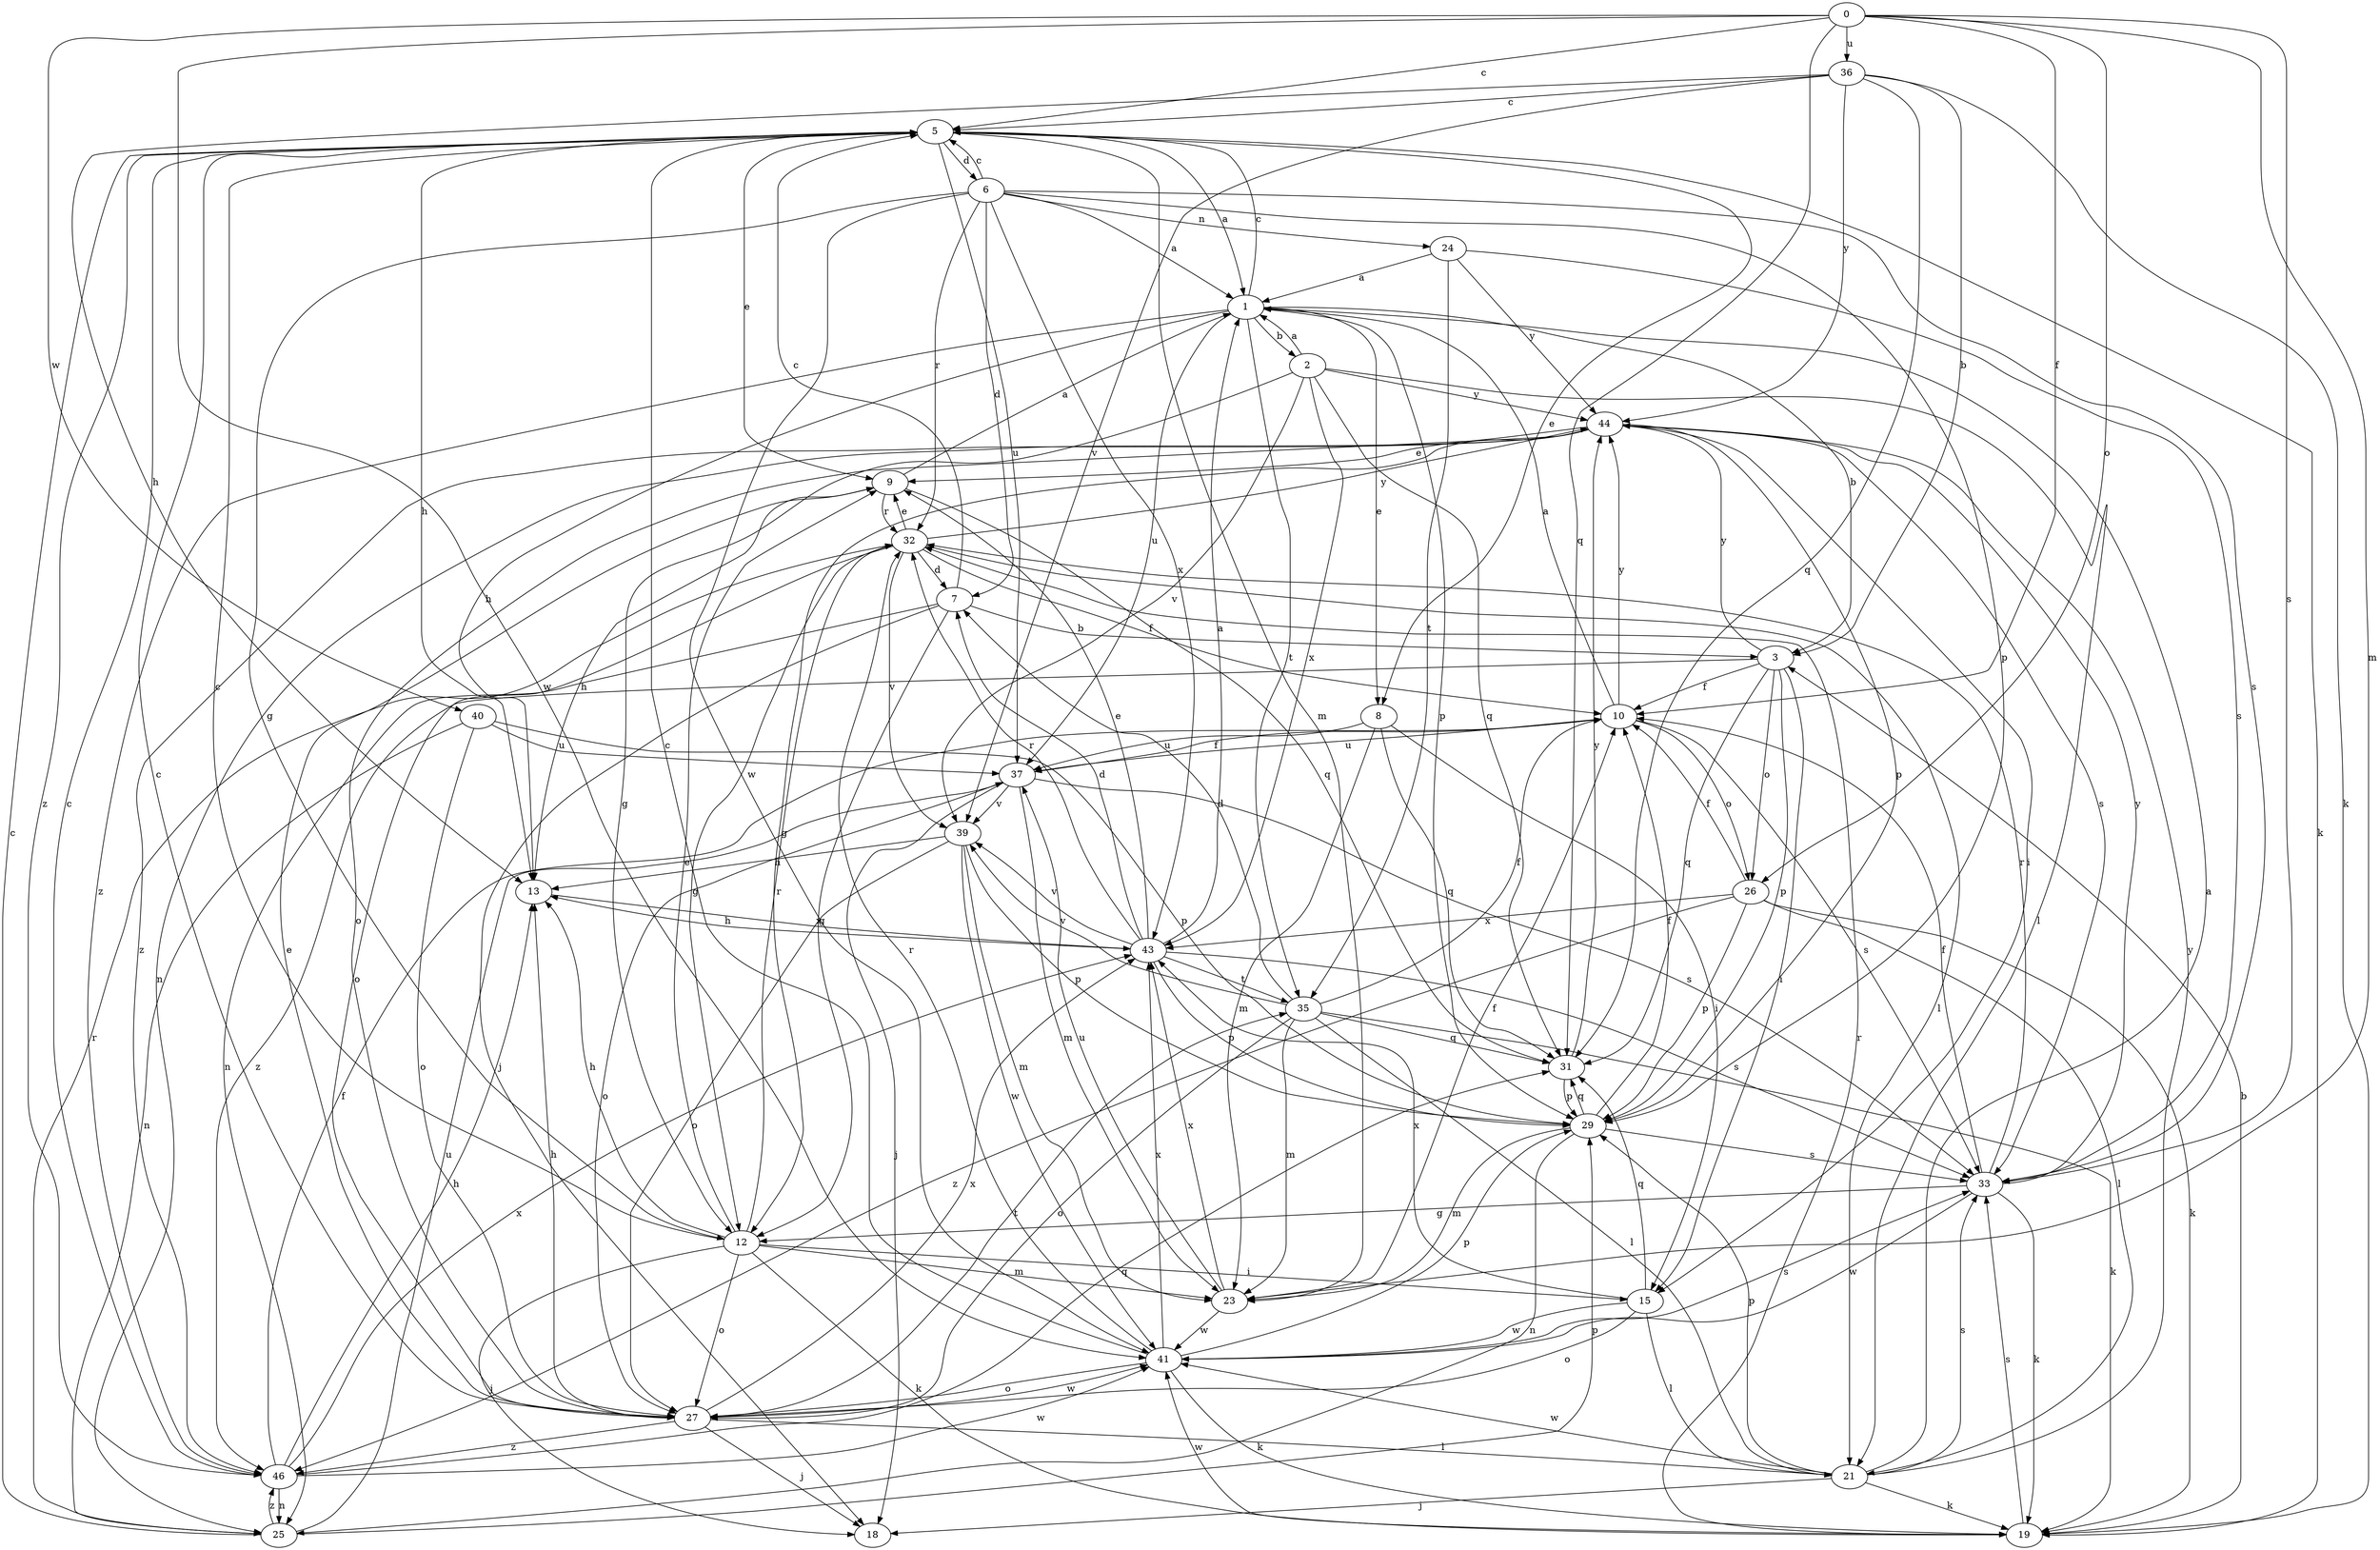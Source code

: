 strict digraph  {
0;
1;
2;
3;
5;
6;
7;
8;
9;
10;
12;
13;
15;
18;
19;
21;
23;
24;
25;
26;
27;
29;
31;
32;
33;
35;
36;
37;
39;
40;
41;
43;
44;
46;
0 -> 5  [label=c];
0 -> 10  [label=f];
0 -> 23  [label=m];
0 -> 26  [label=o];
0 -> 31  [label=q];
0 -> 33  [label=s];
0 -> 36  [label=u];
0 -> 40  [label=w];
0 -> 41  [label=w];
1 -> 2  [label=b];
1 -> 3  [label=b];
1 -> 5  [label=c];
1 -> 8  [label=e];
1 -> 13  [label=h];
1 -> 29  [label=p];
1 -> 35  [label=t];
1 -> 37  [label=u];
1 -> 46  [label=z];
2 -> 1  [label=a];
2 -> 12  [label=g];
2 -> 21  [label=l];
2 -> 31  [label=q];
2 -> 39  [label=v];
2 -> 43  [label=x];
2 -> 44  [label=y];
3 -> 10  [label=f];
3 -> 15  [label=i];
3 -> 26  [label=o];
3 -> 29  [label=p];
3 -> 31  [label=q];
3 -> 44  [label=y];
3 -> 46  [label=z];
5 -> 1  [label=a];
5 -> 6  [label=d];
5 -> 8  [label=e];
5 -> 9  [label=e];
5 -> 13  [label=h];
5 -> 19  [label=k];
5 -> 23  [label=m];
5 -> 37  [label=u];
5 -> 46  [label=z];
6 -> 1  [label=a];
6 -> 5  [label=c];
6 -> 7  [label=d];
6 -> 12  [label=g];
6 -> 24  [label=n];
6 -> 29  [label=p];
6 -> 32  [label=r];
6 -> 33  [label=s];
6 -> 41  [label=w];
6 -> 43  [label=x];
7 -> 3  [label=b];
7 -> 5  [label=c];
7 -> 12  [label=g];
7 -> 18  [label=j];
7 -> 25  [label=n];
8 -> 15  [label=i];
8 -> 23  [label=m];
8 -> 31  [label=q];
8 -> 37  [label=u];
9 -> 1  [label=a];
9 -> 13  [label=h];
9 -> 31  [label=q];
9 -> 32  [label=r];
10 -> 1  [label=a];
10 -> 26  [label=o];
10 -> 33  [label=s];
10 -> 37  [label=u];
10 -> 44  [label=y];
12 -> 5  [label=c];
12 -> 9  [label=e];
12 -> 13  [label=h];
12 -> 15  [label=i];
12 -> 18  [label=j];
12 -> 19  [label=k];
12 -> 23  [label=m];
12 -> 27  [label=o];
12 -> 32  [label=r];
13 -> 43  [label=x];
15 -> 21  [label=l];
15 -> 27  [label=o];
15 -> 31  [label=q];
15 -> 41  [label=w];
15 -> 43  [label=x];
19 -> 3  [label=b];
19 -> 32  [label=r];
19 -> 33  [label=s];
19 -> 41  [label=w];
21 -> 1  [label=a];
21 -> 18  [label=j];
21 -> 19  [label=k];
21 -> 29  [label=p];
21 -> 33  [label=s];
21 -> 41  [label=w];
21 -> 44  [label=y];
23 -> 10  [label=f];
23 -> 37  [label=u];
23 -> 41  [label=w];
23 -> 43  [label=x];
24 -> 1  [label=a];
24 -> 33  [label=s];
24 -> 35  [label=t];
24 -> 44  [label=y];
25 -> 5  [label=c];
25 -> 29  [label=p];
25 -> 32  [label=r];
25 -> 37  [label=u];
25 -> 46  [label=z];
26 -> 10  [label=f];
26 -> 19  [label=k];
26 -> 21  [label=l];
26 -> 29  [label=p];
26 -> 43  [label=x];
26 -> 46  [label=z];
27 -> 5  [label=c];
27 -> 9  [label=e];
27 -> 13  [label=h];
27 -> 18  [label=j];
27 -> 21  [label=l];
27 -> 35  [label=t];
27 -> 41  [label=w];
27 -> 43  [label=x];
27 -> 46  [label=z];
29 -> 10  [label=f];
29 -> 23  [label=m];
29 -> 25  [label=n];
29 -> 31  [label=q];
29 -> 33  [label=s];
31 -> 29  [label=p];
31 -> 44  [label=y];
32 -> 7  [label=d];
32 -> 9  [label=e];
32 -> 10  [label=f];
32 -> 12  [label=g];
32 -> 21  [label=l];
32 -> 27  [label=o];
32 -> 39  [label=v];
32 -> 44  [label=y];
33 -> 10  [label=f];
33 -> 12  [label=g];
33 -> 19  [label=k];
33 -> 32  [label=r];
33 -> 41  [label=w];
33 -> 44  [label=y];
35 -> 7  [label=d];
35 -> 10  [label=f];
35 -> 19  [label=k];
35 -> 21  [label=l];
35 -> 23  [label=m];
35 -> 27  [label=o];
35 -> 31  [label=q];
35 -> 39  [label=v];
36 -> 3  [label=b];
36 -> 5  [label=c];
36 -> 13  [label=h];
36 -> 19  [label=k];
36 -> 31  [label=q];
36 -> 39  [label=v];
36 -> 44  [label=y];
37 -> 10  [label=f];
37 -> 18  [label=j];
37 -> 23  [label=m];
37 -> 27  [label=o];
37 -> 33  [label=s];
37 -> 39  [label=v];
39 -> 13  [label=h];
39 -> 23  [label=m];
39 -> 27  [label=o];
39 -> 29  [label=p];
39 -> 41  [label=w];
40 -> 25  [label=n];
40 -> 27  [label=o];
40 -> 29  [label=p];
40 -> 37  [label=u];
41 -> 5  [label=c];
41 -> 19  [label=k];
41 -> 27  [label=o];
41 -> 29  [label=p];
41 -> 32  [label=r];
41 -> 33  [label=s];
41 -> 43  [label=x];
43 -> 1  [label=a];
43 -> 7  [label=d];
43 -> 9  [label=e];
43 -> 13  [label=h];
43 -> 29  [label=p];
43 -> 32  [label=r];
43 -> 33  [label=s];
43 -> 35  [label=t];
43 -> 39  [label=v];
44 -> 9  [label=e];
44 -> 12  [label=g];
44 -> 15  [label=i];
44 -> 25  [label=n];
44 -> 27  [label=o];
44 -> 29  [label=p];
44 -> 33  [label=s];
44 -> 46  [label=z];
46 -> 5  [label=c];
46 -> 10  [label=f];
46 -> 13  [label=h];
46 -> 25  [label=n];
46 -> 31  [label=q];
46 -> 41  [label=w];
46 -> 43  [label=x];
}
